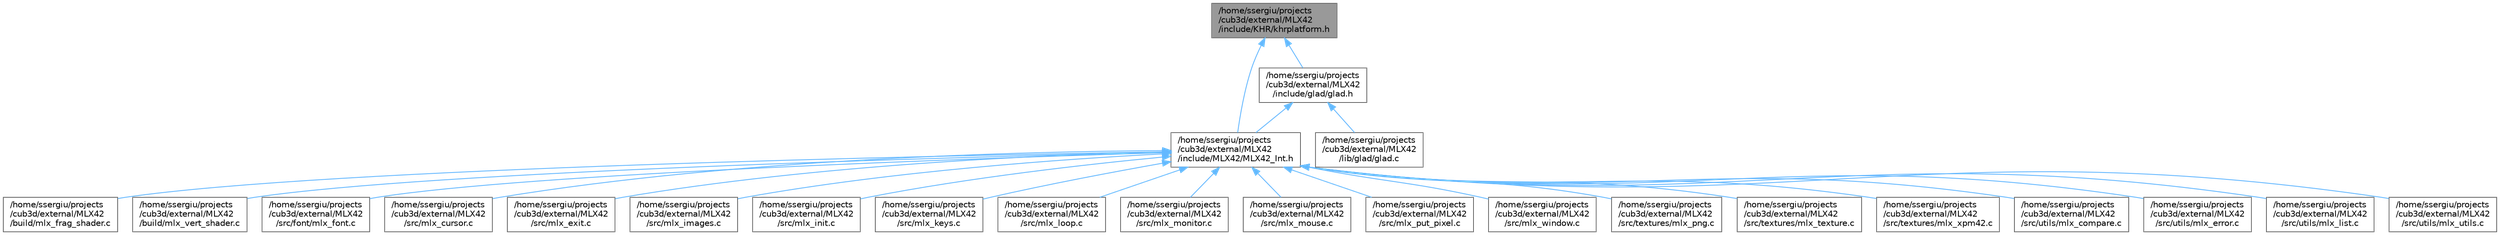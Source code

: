 digraph "/home/ssergiu/projects/cub3d/external/MLX42/include/KHR/khrplatform.h"
{
 // INTERACTIVE_SVG=YES
 // LATEX_PDF_SIZE
  bgcolor="transparent";
  edge [fontname=Helvetica,fontsize=10,labelfontname=Helvetica,labelfontsize=10];
  node [fontname=Helvetica,fontsize=10,shape=box,height=0.2,width=0.4];
  Node1 [label="/home/ssergiu/projects\l/cub3d/external/MLX42\l/include/KHR/khrplatform.h",height=0.2,width=0.4,color="gray40", fillcolor="grey60", style="filled", fontcolor="black",tooltip=" "];
  Node1 -> Node2 [dir="back",color="steelblue1",style="solid"];
  Node2 [label="/home/ssergiu/projects\l/cub3d/external/MLX42\l/include/MLX42/MLX42_Int.h",height=0.2,width=0.4,color="grey40", fillcolor="white", style="filled",URL="$MLX42__Int_8h.html",tooltip=" "];
  Node2 -> Node3 [dir="back",color="steelblue1",style="solid"];
  Node3 [label="/home/ssergiu/projects\l/cub3d/external/MLX42\l/build/mlx_frag_shader.c",height=0.2,width=0.4,color="grey40", fillcolor="white", style="filled",URL="$mlx__frag__shader_8c.html",tooltip=" "];
  Node2 -> Node4 [dir="back",color="steelblue1",style="solid"];
  Node4 [label="/home/ssergiu/projects\l/cub3d/external/MLX42\l/build/mlx_vert_shader.c",height=0.2,width=0.4,color="grey40", fillcolor="white", style="filled",URL="$mlx__vert__shader_8c.html",tooltip=" "];
  Node2 -> Node5 [dir="back",color="steelblue1",style="solid"];
  Node5 [label="/home/ssergiu/projects\l/cub3d/external/MLX42\l/src/font/mlx_font.c",height=0.2,width=0.4,color="grey40", fillcolor="white", style="filled",URL="$mlx__font_8c.html",tooltip=" "];
  Node2 -> Node6 [dir="back",color="steelblue1",style="solid"];
  Node6 [label="/home/ssergiu/projects\l/cub3d/external/MLX42\l/src/mlx_cursor.c",height=0.2,width=0.4,color="grey40", fillcolor="white", style="filled",URL="$mlx__cursor_8c.html",tooltip=" "];
  Node2 -> Node7 [dir="back",color="steelblue1",style="solid"];
  Node7 [label="/home/ssergiu/projects\l/cub3d/external/MLX42\l/src/mlx_exit.c",height=0.2,width=0.4,color="grey40", fillcolor="white", style="filled",URL="$mlx__exit_8c.html",tooltip=" "];
  Node2 -> Node8 [dir="back",color="steelblue1",style="solid"];
  Node8 [label="/home/ssergiu/projects\l/cub3d/external/MLX42\l/src/mlx_images.c",height=0.2,width=0.4,color="grey40", fillcolor="white", style="filled",URL="$mlx__images_8c.html",tooltip=" "];
  Node2 -> Node9 [dir="back",color="steelblue1",style="solid"];
  Node9 [label="/home/ssergiu/projects\l/cub3d/external/MLX42\l/src/mlx_init.c",height=0.2,width=0.4,color="grey40", fillcolor="white", style="filled",URL="$mlx__init_8c.html",tooltip=" "];
  Node2 -> Node10 [dir="back",color="steelblue1",style="solid"];
  Node10 [label="/home/ssergiu/projects\l/cub3d/external/MLX42\l/src/mlx_keys.c",height=0.2,width=0.4,color="grey40", fillcolor="white", style="filled",URL="$mlx__keys_8c.html",tooltip=" "];
  Node2 -> Node11 [dir="back",color="steelblue1",style="solid"];
  Node11 [label="/home/ssergiu/projects\l/cub3d/external/MLX42\l/src/mlx_loop.c",height=0.2,width=0.4,color="grey40", fillcolor="white", style="filled",URL="$mlx__loop_8c.html",tooltip=" "];
  Node2 -> Node12 [dir="back",color="steelblue1",style="solid"];
  Node12 [label="/home/ssergiu/projects\l/cub3d/external/MLX42\l/src/mlx_monitor.c",height=0.2,width=0.4,color="grey40", fillcolor="white", style="filled",URL="$mlx__monitor_8c.html",tooltip=" "];
  Node2 -> Node13 [dir="back",color="steelblue1",style="solid"];
  Node13 [label="/home/ssergiu/projects\l/cub3d/external/MLX42\l/src/mlx_mouse.c",height=0.2,width=0.4,color="grey40", fillcolor="white", style="filled",URL="$mlx__mouse_8c.html",tooltip=" "];
  Node2 -> Node14 [dir="back",color="steelblue1",style="solid"];
  Node14 [label="/home/ssergiu/projects\l/cub3d/external/MLX42\l/src/mlx_put_pixel.c",height=0.2,width=0.4,color="grey40", fillcolor="white", style="filled",URL="$mlx__put__pixel_8c.html",tooltip=" "];
  Node2 -> Node15 [dir="back",color="steelblue1",style="solid"];
  Node15 [label="/home/ssergiu/projects\l/cub3d/external/MLX42\l/src/mlx_window.c",height=0.2,width=0.4,color="grey40", fillcolor="white", style="filled",URL="$mlx__window_8c.html",tooltip=" "];
  Node2 -> Node16 [dir="back",color="steelblue1",style="solid"];
  Node16 [label="/home/ssergiu/projects\l/cub3d/external/MLX42\l/src/textures/mlx_png.c",height=0.2,width=0.4,color="grey40", fillcolor="white", style="filled",URL="$mlx__png_8c.html",tooltip=" "];
  Node2 -> Node17 [dir="back",color="steelblue1",style="solid"];
  Node17 [label="/home/ssergiu/projects\l/cub3d/external/MLX42\l/src/textures/mlx_texture.c",height=0.2,width=0.4,color="grey40", fillcolor="white", style="filled",URL="$mlx__texture_8c.html",tooltip=" "];
  Node2 -> Node18 [dir="back",color="steelblue1",style="solid"];
  Node18 [label="/home/ssergiu/projects\l/cub3d/external/MLX42\l/src/textures/mlx_xpm42.c",height=0.2,width=0.4,color="grey40", fillcolor="white", style="filled",URL="$mlx__xpm42_8c.html",tooltip=" "];
  Node2 -> Node19 [dir="back",color="steelblue1",style="solid"];
  Node19 [label="/home/ssergiu/projects\l/cub3d/external/MLX42\l/src/utils/mlx_compare.c",height=0.2,width=0.4,color="grey40", fillcolor="white", style="filled",URL="$mlx__compare_8c.html",tooltip=" "];
  Node2 -> Node20 [dir="back",color="steelblue1",style="solid"];
  Node20 [label="/home/ssergiu/projects\l/cub3d/external/MLX42\l/src/utils/mlx_error.c",height=0.2,width=0.4,color="grey40", fillcolor="white", style="filled",URL="$mlx__error_8c.html",tooltip=" "];
  Node2 -> Node21 [dir="back",color="steelblue1",style="solid"];
  Node21 [label="/home/ssergiu/projects\l/cub3d/external/MLX42\l/src/utils/mlx_list.c",height=0.2,width=0.4,color="grey40", fillcolor="white", style="filled",URL="$mlx__list_8c.html",tooltip=" "];
  Node2 -> Node22 [dir="back",color="steelblue1",style="solid"];
  Node22 [label="/home/ssergiu/projects\l/cub3d/external/MLX42\l/src/utils/mlx_utils.c",height=0.2,width=0.4,color="grey40", fillcolor="white", style="filled",URL="$mlx__utils_8c.html",tooltip=" "];
  Node1 -> Node23 [dir="back",color="steelblue1",style="solid"];
  Node23 [label="/home/ssergiu/projects\l/cub3d/external/MLX42\l/include/glad/glad.h",height=0.2,width=0.4,color="grey40", fillcolor="white", style="filled",URL="$glad_8h.html",tooltip=" "];
  Node23 -> Node2 [dir="back",color="steelblue1",style="solid"];
  Node23 -> Node24 [dir="back",color="steelblue1",style="solid"];
  Node24 [label="/home/ssergiu/projects\l/cub3d/external/MLX42\l/lib/glad/glad.c",height=0.2,width=0.4,color="grey40", fillcolor="white", style="filled",URL="$glad_8c.html",tooltip=" "];
}
